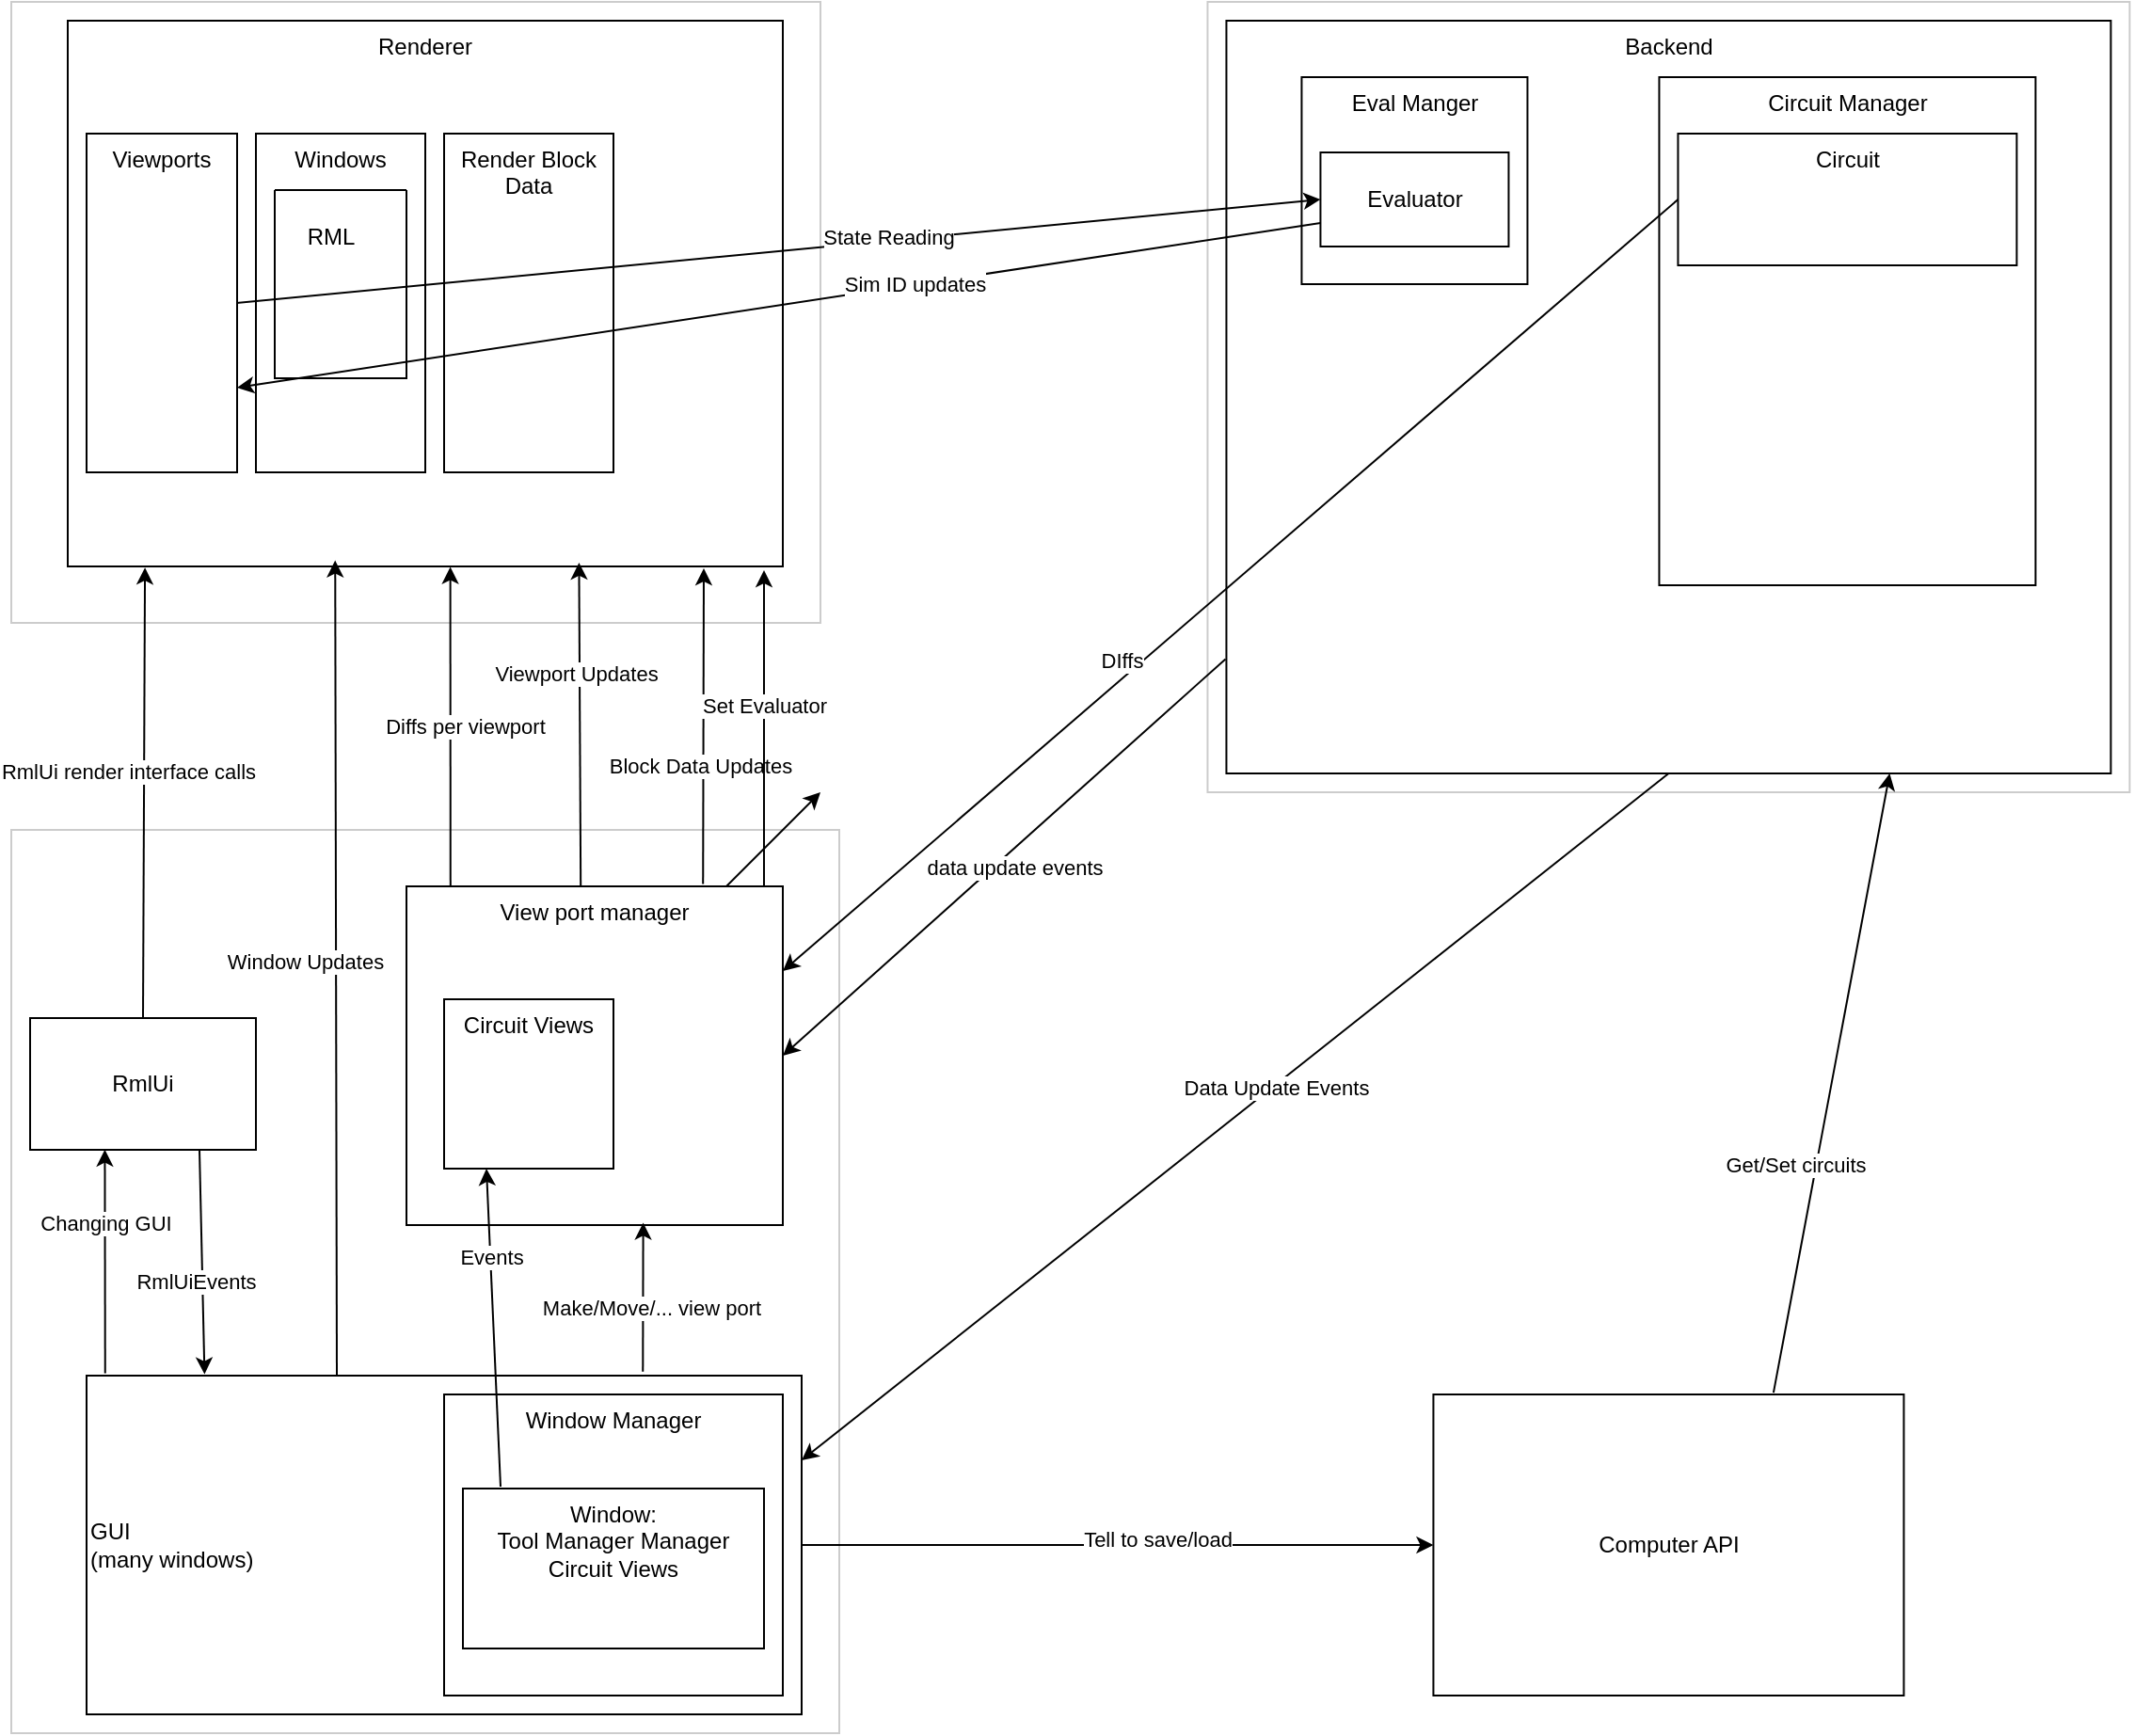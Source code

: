 <mxfile version="28.1.2">
  <diagram name="Page-1" id="WqacrtyBPlfVPJ_BdrDR">
    <mxGraphModel dx="2910" dy="880" grid="1" gridSize="10" guides="1" tooltips="1" connect="1" arrows="0" fold="1" page="1" pageScale="1" pageWidth="1500" pageHeight="1500" math="0" shadow="0">
      <root>
        <mxCell id="0" />
        <mxCell id="1" parent="0" />
        <mxCell id="llyWvoNu_8Dh6wkzg0EB-23" value="" style="whiteSpace=wrap;html=1;fillColor=light-dark(#FFFFFF,#00A9FF);rounded=0;glass=0;opacity=20;" parent="1" vertex="1">
          <mxGeometry x="645.72" y="10" width="490" height="420" as="geometry" />
        </mxCell>
        <mxCell id="llyWvoNu_8Dh6wkzg0EB-21" value="" style="whiteSpace=wrap;html=1;fillColor=light-dark(#FFFFFF,#FF0000);rounded=0;glass=0;opacity=20;" parent="1" vertex="1">
          <mxGeometry x="10" y="10" width="430" height="330" as="geometry" />
        </mxCell>
        <mxCell id="llyWvoNu_8Dh6wkzg0EB-22" value="" style="whiteSpace=wrap;html=1;fillColor=light-dark(#FFFFFF,#06FF01);rounded=0;glass=0;opacity=20;" parent="1" vertex="1">
          <mxGeometry x="10" y="450" width="440" height="480" as="geometry" />
        </mxCell>
        <mxCell id="pPd9gvbIHy4Iwn_Xjr7f-2" value="Backend" style="whiteSpace=wrap;html=1;align=center;verticalAlign=top;fillColor=none;" parent="1" vertex="1">
          <mxGeometry x="655.72" y="20" width="470" height="400" as="geometry" />
        </mxCell>
        <mxCell id="pPd9gvbIHy4Iwn_Xjr7f-3" value="GUI&lt;br&gt;(many windows)" style="whiteSpace=wrap;html=1;strokeColor=default;fillColor=none;align=left;" parent="1" vertex="1">
          <mxGeometry x="50" y="740" width="380" height="180" as="geometry" />
        </mxCell>
        <mxCell id="pPd9gvbIHy4Iwn_Xjr7f-4" value="Computer API" style="whiteSpace=wrap;html=1;strokeColor=default;fillColor=none;" parent="1" vertex="1">
          <mxGeometry x="765.72" y="750" width="250" height="160" as="geometry" />
        </mxCell>
        <mxCell id="pPd9gvbIHy4Iwn_Xjr7f-5" value="" style="endArrow=classic;html=1;rounded=0;exitX=1;exitY=0.5;exitDx=0;exitDy=0;" parent="1" source="pPd9gvbIHy4Iwn_Xjr7f-3" target="pPd9gvbIHy4Iwn_Xjr7f-4" edge="1">
          <mxGeometry width="50" height="50" relative="1" as="geometry">
            <mxPoint x="530" y="450" as="sourcePoint" />
            <mxPoint x="580" y="400" as="targetPoint" />
          </mxGeometry>
        </mxCell>
        <mxCell id="pPd9gvbIHy4Iwn_Xjr7f-6" value="Tell to save/load" style="edgeLabel;html=1;align=center;verticalAlign=middle;resizable=0;points=[];" parent="pPd9gvbIHy4Iwn_Xjr7f-5" vertex="1" connectable="0">
          <mxGeometry x="0.122" y="3" relative="1" as="geometry">
            <mxPoint as="offset" />
          </mxGeometry>
        </mxCell>
        <mxCell id="pPd9gvbIHy4Iwn_Xjr7f-7" value="" style="endArrow=classic;html=1;rounded=0;exitX=0.778;exitY=-0.012;exitDx=0;exitDy=0;exitPerimeter=0;entryX=0.629;entryY=0.993;entryDx=0;entryDy=0;entryPerimeter=0;" parent="1" source="pPd9gvbIHy4Iwn_Xjr7f-3" target="pPd9gvbIHy4Iwn_Xjr7f-8" edge="1">
          <mxGeometry width="50" height="50" relative="1" as="geometry">
            <mxPoint x="520" y="630" as="sourcePoint" />
            <mxPoint x="346" y="660" as="targetPoint" />
          </mxGeometry>
        </mxCell>
        <mxCell id="pPd9gvbIHy4Iwn_Xjr7f-18" value="Make/Move/... view port" style="edgeLabel;html=1;align=center;verticalAlign=middle;resizable=0;points=[];" parent="pPd9gvbIHy4Iwn_Xjr7f-7" vertex="1" connectable="0">
          <mxGeometry x="-0.269" y="2" relative="1" as="geometry">
            <mxPoint x="6" y="-5" as="offset" />
          </mxGeometry>
        </mxCell>
        <mxCell id="pPd9gvbIHy4Iwn_Xjr7f-8" value="View port manager" style="whiteSpace=wrap;html=1;verticalAlign=top;fillColor=none;" parent="1" vertex="1">
          <mxGeometry x="220" y="480" width="200" height="180" as="geometry" />
        </mxCell>
        <mxCell id="pPd9gvbIHy4Iwn_Xjr7f-9" value="" style="endArrow=classic;html=1;rounded=0;entryX=0.331;entryY=0.998;entryDx=0;entryDy=0;exitX=0.026;exitY=-0.007;exitDx=0;exitDy=0;exitPerimeter=0;entryPerimeter=0;" parent="1" source="pPd9gvbIHy4Iwn_Xjr7f-3" target="pPd9gvbIHy4Iwn_Xjr7f-10" edge="1">
          <mxGeometry width="50" height="50" relative="1" as="geometry">
            <mxPoint x="160" y="860" as="sourcePoint" />
            <mxPoint x="110" y="720" as="targetPoint" />
          </mxGeometry>
        </mxCell>
        <mxCell id="pPd9gvbIHy4Iwn_Xjr7f-17" value="Changing GUI" style="edgeLabel;html=1;align=center;verticalAlign=middle;resizable=0;points=[];" parent="pPd9gvbIHy4Iwn_Xjr7f-9" vertex="1" connectable="0">
          <mxGeometry x="0.319" relative="1" as="geometry">
            <mxPoint y="-1" as="offset" />
          </mxGeometry>
        </mxCell>
        <mxCell id="pPd9gvbIHy4Iwn_Xjr7f-10" value="RmlUi" style="whiteSpace=wrap;html=1;fillColor=none;" parent="1" vertex="1">
          <mxGeometry x="20" y="550" width="120" height="70" as="geometry" />
        </mxCell>
        <mxCell id="pPd9gvbIHy4Iwn_Xjr7f-12" value="" style="endArrow=classic;html=1;rounded=0;exitX=0.5;exitY=0;exitDx=0;exitDy=0;entryX=0.108;entryY=1.002;entryDx=0;entryDy=0;entryPerimeter=0;" parent="1" source="pPd9gvbIHy4Iwn_Xjr7f-10" target="pPd9gvbIHy4Iwn_Xjr7f-1" edge="1">
          <mxGeometry width="50" height="50" relative="1" as="geometry">
            <mxPoint x="530" y="450" as="sourcePoint" />
            <mxPoint x="140" y="180" as="targetPoint" />
          </mxGeometry>
        </mxCell>
        <mxCell id="pPd9gvbIHy4Iwn_Xjr7f-20" value="RmlUi render interface calls" style="edgeLabel;html=1;align=center;verticalAlign=middle;resizable=0;points=[];" parent="pPd9gvbIHy4Iwn_Xjr7f-12" vertex="1" connectable="0">
          <mxGeometry x="0.304" y="1" relative="1" as="geometry">
            <mxPoint x="-8" y="25" as="offset" />
          </mxGeometry>
        </mxCell>
        <mxCell id="pPd9gvbIHy4Iwn_Xjr7f-13" value="" style="endArrow=classic;html=1;rounded=0;exitX=0.75;exitY=1;exitDx=0;exitDy=0;entryX=0.165;entryY=-0.004;entryDx=0;entryDy=0;entryPerimeter=0;" parent="1" source="pPd9gvbIHy4Iwn_Xjr7f-10" target="pPd9gvbIHy4Iwn_Xjr7f-3" edge="1">
          <mxGeometry width="50" height="50" relative="1" as="geometry">
            <mxPoint x="520" y="630" as="sourcePoint" />
            <mxPoint x="570" y="580" as="targetPoint" />
          </mxGeometry>
        </mxCell>
        <mxCell id="pPd9gvbIHy4Iwn_Xjr7f-16" value="RmlUiEvents" style="edgeLabel;html=1;align=center;verticalAlign=middle;resizable=0;points=[];" parent="pPd9gvbIHy4Iwn_Xjr7f-13" vertex="1" connectable="0">
          <mxGeometry x="-0.015" y="-4" relative="1" as="geometry">
            <mxPoint y="11" as="offset" />
          </mxGeometry>
        </mxCell>
        <mxCell id="pPd9gvbIHy4Iwn_Xjr7f-14" value="" style="endArrow=classic;html=1;rounded=0;exitX=0.5;exitY=1;exitDx=0;exitDy=0;entryX=1;entryY=0.25;entryDx=0;entryDy=0;" parent="1" source="pPd9gvbIHy4Iwn_Xjr7f-2" target="pPd9gvbIHy4Iwn_Xjr7f-3" edge="1">
          <mxGeometry width="50" height="50" relative="1" as="geometry">
            <mxPoint x="530" y="450" as="sourcePoint" />
            <mxPoint x="580" y="400" as="targetPoint" />
          </mxGeometry>
        </mxCell>
        <mxCell id="pPd9gvbIHy4Iwn_Xjr7f-15" value="Data Update Events" style="edgeLabel;html=1;align=center;verticalAlign=middle;resizable=0;points=[];" parent="pPd9gvbIHy4Iwn_Xjr7f-14" vertex="1" connectable="0">
          <mxGeometry x="-0.088" y="2" relative="1" as="geometry">
            <mxPoint y="-1" as="offset" />
          </mxGeometry>
        </mxCell>
        <mxCell id="pPd9gvbIHy4Iwn_Xjr7f-19" value="Diffs per viewport" style="endArrow=classic;html=1;rounded=0;exitX=0.117;exitY=0;exitDx=0;exitDy=0;entryX=0.535;entryY=1.001;entryDx=0;entryDy=0;entryPerimeter=0;exitPerimeter=0;" parent="1" source="pPd9gvbIHy4Iwn_Xjr7f-8" target="pPd9gvbIHy4Iwn_Xjr7f-1" edge="1">
          <mxGeometry x="-0.0" y="-8" width="50" height="50" relative="1" as="geometry">
            <mxPoint x="530" y="450" as="sourcePoint" />
            <mxPoint x="325" y="310" as="targetPoint" />
            <mxPoint as="offset" />
          </mxGeometry>
        </mxCell>
        <mxCell id="pPd9gvbIHy4Iwn_Xjr7f-21" value="" style="endArrow=classic;html=1;rounded=0;exitX=0.35;exitY=0.002;exitDx=0;exitDy=0;exitPerimeter=0;entryX=0.374;entryY=0.989;entryDx=0;entryDy=0;entryPerimeter=0;" parent="1" source="pPd9gvbIHy4Iwn_Xjr7f-3" target="pPd9gvbIHy4Iwn_Xjr7f-1" edge="1">
          <mxGeometry width="50" height="50" relative="1" as="geometry">
            <mxPoint x="530" y="450" as="sourcePoint" />
            <mxPoint x="250" y="540" as="targetPoint" />
          </mxGeometry>
        </mxCell>
        <mxCell id="pPd9gvbIHy4Iwn_Xjr7f-22" value="Window Updates" style="edgeLabel;html=1;align=center;verticalAlign=middle;resizable=0;points=[];" parent="pPd9gvbIHy4Iwn_Xjr7f-21" vertex="1" connectable="0">
          <mxGeometry x="0.154" y="-4" relative="1" as="geometry">
            <mxPoint x="-21" y="29" as="offset" />
          </mxGeometry>
        </mxCell>
        <mxCell id="pPd9gvbIHy4Iwn_Xjr7f-30" value="" style="endArrow=classic;html=1;rounded=0;entryX=1;entryY=0.5;entryDx=0;entryDy=0;exitX=-0.001;exitY=0.848;exitDx=0;exitDy=0;exitPerimeter=0;" parent="1" source="pPd9gvbIHy4Iwn_Xjr7f-2" target="pPd9gvbIHy4Iwn_Xjr7f-8" edge="1">
          <mxGeometry width="50" height="50" relative="1" as="geometry">
            <mxPoint x="530" y="450" as="sourcePoint" />
            <mxPoint x="580" y="400" as="targetPoint" />
          </mxGeometry>
        </mxCell>
        <mxCell id="pPd9gvbIHy4Iwn_Xjr7f-31" value="data update events" style="edgeLabel;html=1;align=center;verticalAlign=middle;resizable=0;points=[];" parent="pPd9gvbIHy4Iwn_Xjr7f-30" vertex="1" connectable="0">
          <mxGeometry x="-0.068" y="1" relative="1" as="geometry">
            <mxPoint x="-4" y="12" as="offset" />
          </mxGeometry>
        </mxCell>
        <mxCell id="pPd9gvbIHy4Iwn_Xjr7f-32" value="" style="endArrow=classic;html=1;rounded=0;exitX=0.723;exitY=-0.006;exitDx=0;exitDy=0;exitPerimeter=0;entryX=0.75;entryY=1;entryDx=0;entryDy=0;" parent="1" source="pPd9gvbIHy4Iwn_Xjr7f-4" target="pPd9gvbIHy4Iwn_Xjr7f-2" edge="1">
          <mxGeometry width="50" height="50" relative="1" as="geometry">
            <mxPoint x="395.72" y="450" as="sourcePoint" />
            <mxPoint x="445.72" y="400" as="targetPoint" />
          </mxGeometry>
        </mxCell>
        <mxCell id="pPd9gvbIHy4Iwn_Xjr7f-33" value="Get/Set circuits" style="edgeLabel;html=1;align=center;verticalAlign=middle;resizable=0;points=[];" parent="pPd9gvbIHy4Iwn_Xjr7f-32" vertex="1" connectable="0">
          <mxGeometry x="-0.588" y="1" relative="1" as="geometry">
            <mxPoint y="-53" as="offset" />
          </mxGeometry>
        </mxCell>
        <mxCell id="pPd9gvbIHy4Iwn_Xjr7f-40" value="Eval Manger" style="rounded=0;whiteSpace=wrap;html=1;verticalAlign=top;fillColor=none;" parent="1" vertex="1">
          <mxGeometry x="695.72" y="50" width="120" height="110" as="geometry" />
        </mxCell>
        <mxCell id="pPd9gvbIHy4Iwn_Xjr7f-41" value="Circuit Manager" style="rounded=0;whiteSpace=wrap;html=1;verticalAlign=top;fillColor=none;" parent="1" vertex="1">
          <mxGeometry x="885.72" y="50" width="200" height="270" as="geometry" />
        </mxCell>
        <mxCell id="pPd9gvbIHy4Iwn_Xjr7f-43" value="Evaluator" style="rounded=0;whiteSpace=wrap;html=1;fillColor=none;" parent="1" vertex="1">
          <mxGeometry x="705.72" y="90" width="100" height="50" as="geometry" />
        </mxCell>
        <mxCell id="pPd9gvbIHy4Iwn_Xjr7f-37" value="" style="endArrow=classic;html=1;rounded=0;entryX=0;entryY=0.5;entryDx=0;entryDy=0;exitX=1;exitY=0.5;exitDx=0;exitDy=0;" parent="1" source="llyWvoNu_8Dh6wkzg0EB-2" target="pPd9gvbIHy4Iwn_Xjr7f-43" edge="1">
          <mxGeometry width="50" height="50" relative="1" as="geometry">
            <mxPoint x="390" y="175" as="sourcePoint" />
            <mxPoint x="540" y="130" as="targetPoint" />
          </mxGeometry>
        </mxCell>
        <mxCell id="YoDH1TLwI9aK5Psa9DOQ-3" value="State Reading" style="edgeLabel;html=1;align=center;verticalAlign=middle;resizable=0;points=[];" vertex="1" connectable="0" parent="pPd9gvbIHy4Iwn_Xjr7f-37">
          <mxGeometry x="0.203" y="2" relative="1" as="geometry">
            <mxPoint as="offset" />
          </mxGeometry>
        </mxCell>
        <mxCell id="pPd9gvbIHy4Iwn_Xjr7f-45" value="Window Manager" style="rounded=0;whiteSpace=wrap;html=1;fillColor=none;verticalAlign=top;" parent="1" vertex="1">
          <mxGeometry x="240" y="750" width="180" height="160" as="geometry" />
        </mxCell>
        <mxCell id="pPd9gvbIHy4Iwn_Xjr7f-46" value="Window:&lt;div&gt;Tool Manager&amp;nbsp;&lt;span style=&quot;background-color: transparent; color: light-dark(rgb(0, 0, 0), rgb(255, 255, 255));&quot;&gt;Manager&lt;/span&gt;&lt;/div&gt;&lt;div&gt;&lt;span style=&quot;background-color: transparent; color: light-dark(rgb(0, 0, 0), rgb(255, 255, 255));&quot;&gt;Circuit Views&lt;/span&gt;&lt;/div&gt;" style="rounded=0;whiteSpace=wrap;html=1;fillColor=none;verticalAlign=top;" parent="1" vertex="1">
          <mxGeometry x="250" y="800" width="160" height="85" as="geometry" />
        </mxCell>
        <mxCell id="pPd9gvbIHy4Iwn_Xjr7f-47" value="Circuit" style="rounded=0;whiteSpace=wrap;html=1;verticalAlign=top;fillColor=none;" parent="1" vertex="1">
          <mxGeometry x="895.72" y="80" width="180" height="70" as="geometry" />
        </mxCell>
        <mxCell id="pPd9gvbIHy4Iwn_Xjr7f-48" value="" style="endArrow=classic;html=1;rounded=0;exitX=0;exitY=0.5;exitDx=0;exitDy=0;entryX=1;entryY=0.25;entryDx=0;entryDy=0;" parent="1" source="pPd9gvbIHy4Iwn_Xjr7f-47" target="pPd9gvbIHy4Iwn_Xjr7f-8" edge="1">
          <mxGeometry width="50" height="50" relative="1" as="geometry">
            <mxPoint x="540" y="440" as="sourcePoint" />
            <mxPoint x="590" y="390" as="targetPoint" />
          </mxGeometry>
        </mxCell>
        <mxCell id="pPd9gvbIHy4Iwn_Xjr7f-49" value="DIffs" style="edgeLabel;html=1;align=center;verticalAlign=middle;resizable=0;points=[];" parent="pPd9gvbIHy4Iwn_Xjr7f-48" vertex="1" connectable="0">
          <mxGeometry x="0.146" y="-3" relative="1" as="geometry">
            <mxPoint x="-21" y="12" as="offset" />
          </mxGeometry>
        </mxCell>
        <mxCell id="pPd9gvbIHy4Iwn_Xjr7f-1" value="Renderer" style="whiteSpace=wrap;html=1;strokeColor=default;fillColor=none;verticalAlign=top;" parent="1" vertex="1">
          <mxGeometry x="40" y="20" width="380" height="290" as="geometry" />
        </mxCell>
        <mxCell id="llyWvoNu_8Dh6wkzg0EB-2" value="Viewports" style="whiteSpace=wrap;html=1;strokeColor=default;fillColor=none;verticalAlign=top;" parent="1" vertex="1">
          <mxGeometry x="50" y="80" width="80" height="180" as="geometry" />
        </mxCell>
        <mxCell id="llyWvoNu_8Dh6wkzg0EB-4" value="Windows" style="whiteSpace=wrap;html=1;strokeColor=default;fillColor=none;verticalAlign=top;" parent="1" vertex="1">
          <mxGeometry x="140" y="80" width="90" height="180" as="geometry" />
        </mxCell>
        <mxCell id="llyWvoNu_8Dh6wkzg0EB-5" value="Render Block Data" style="whiteSpace=wrap;html=1;strokeColor=default;fillColor=none;verticalAlign=top;" parent="1" vertex="1">
          <mxGeometry x="240" y="80" width="90" height="180" as="geometry" />
        </mxCell>
        <mxCell id="llyWvoNu_8Dh6wkzg0EB-7" value="" style="endArrow=classic;html=1;rounded=0;exitX=0.463;exitY=0.002;exitDx=0;exitDy=0;exitPerimeter=0;entryX=0.715;entryY=0.993;entryDx=0;entryDy=0;entryPerimeter=0;" parent="1" source="pPd9gvbIHy4Iwn_Xjr7f-8" target="pPd9gvbIHy4Iwn_Xjr7f-1" edge="1">
          <mxGeometry width="50" height="50" relative="1" as="geometry">
            <mxPoint x="540" y="310" as="sourcePoint" />
            <mxPoint x="590" y="260" as="targetPoint" />
          </mxGeometry>
        </mxCell>
        <mxCell id="llyWvoNu_8Dh6wkzg0EB-8" value="Viewport Updates" style="edgeLabel;html=1;align=center;verticalAlign=middle;resizable=0;points=[];" parent="llyWvoNu_8Dh6wkzg0EB-7" vertex="1" connectable="0">
          <mxGeometry x="0.324" y="2" relative="1" as="geometry">
            <mxPoint as="offset" />
          </mxGeometry>
        </mxCell>
        <mxCell id="llyWvoNu_8Dh6wkzg0EB-9" value="" style="endArrow=classic;html=1;rounded=0;exitX=0.788;exitY=-0.007;exitDx=0;exitDy=0;exitPerimeter=0;" parent="1" source="pPd9gvbIHy4Iwn_Xjr7f-8" edge="1">
          <mxGeometry width="50" height="50" relative="1" as="geometry">
            <mxPoint x="391" y="582" as="sourcePoint" />
            <mxPoint x="378" y="311" as="targetPoint" />
          </mxGeometry>
        </mxCell>
        <mxCell id="llyWvoNu_8Dh6wkzg0EB-10" value="Block Data Updates" style="edgeLabel;html=1;align=center;verticalAlign=middle;resizable=0;points=[];" parent="llyWvoNu_8Dh6wkzg0EB-9" vertex="1" connectable="0">
          <mxGeometry x="0.324" y="2" relative="1" as="geometry">
            <mxPoint y="48" as="offset" />
          </mxGeometry>
        </mxCell>
        <mxCell id="llyWvoNu_8Dh6wkzg0EB-11" value="Circuit Views" style="whiteSpace=wrap;html=1;strokeColor=default;fillColor=none;verticalAlign=top;" parent="1" vertex="1">
          <mxGeometry x="240" y="540" width="90" height="90" as="geometry" />
        </mxCell>
        <mxCell id="llyWvoNu_8Dh6wkzg0EB-12" value="" style="endArrow=classic;html=1;rounded=0;entryX=0.25;entryY=1;entryDx=0;entryDy=0;" parent="1" target="llyWvoNu_8Dh6wkzg0EB-11" edge="1">
          <mxGeometry width="50" height="50" relative="1" as="geometry">
            <mxPoint x="270" y="799" as="sourcePoint" />
            <mxPoint x="550" y="620" as="targetPoint" />
          </mxGeometry>
        </mxCell>
        <mxCell id="llyWvoNu_8Dh6wkzg0EB-13" value="Events" style="edgeLabel;html=1;align=center;verticalAlign=middle;resizable=0;points=[];" parent="llyWvoNu_8Dh6wkzg0EB-12" vertex="1" connectable="0">
          <mxGeometry x="0.445" relative="1" as="geometry">
            <mxPoint as="offset" />
          </mxGeometry>
        </mxCell>
        <mxCell id="llyWvoNu_8Dh6wkzg0EB-15" value="" style="swimlane;startSize=0;" parent="1" vertex="1">
          <mxGeometry x="150" y="110" width="70" height="100" as="geometry">
            <mxRectangle x="150" y="110" width="50" height="40" as="alternateBounds" />
          </mxGeometry>
        </mxCell>
        <mxCell id="llyWvoNu_8Dh6wkzg0EB-17" value="RML" style="text;html=1;align=center;verticalAlign=middle;whiteSpace=wrap;rounded=0;" parent="1" vertex="1">
          <mxGeometry x="150" y="120" width="60" height="30" as="geometry" />
        </mxCell>
        <mxCell id="llyWvoNu_8Dh6wkzg0EB-18" value="" style="endArrow=classic;html=1;rounded=0;exitX=0.95;exitY=-0.003;exitDx=0;exitDy=0;exitPerimeter=0;" parent="1" source="pPd9gvbIHy4Iwn_Xjr7f-8" edge="1">
          <mxGeometry width="50" height="50" relative="1" as="geometry">
            <mxPoint x="410" y="470" as="sourcePoint" />
            <mxPoint x="410" y="312" as="targetPoint" />
          </mxGeometry>
        </mxCell>
        <mxCell id="llyWvoNu_8Dh6wkzg0EB-19" value="Set Evaluator" style="edgeLabel;html=1;align=center;verticalAlign=middle;resizable=0;points=[];" parent="llyWvoNu_8Dh6wkzg0EB-18" vertex="1" connectable="0">
          <mxGeometry x="0.324" y="2" relative="1" as="geometry">
            <mxPoint x="2" y="15" as="offset" />
          </mxGeometry>
        </mxCell>
        <mxCell id="YoDH1TLwI9aK5Psa9DOQ-1" value="" style="endArrow=classic;html=1;rounded=0;" edge="1" parent="1">
          <mxGeometry width="50" height="50" relative="1" as="geometry">
            <mxPoint x="390" y="480" as="sourcePoint" />
            <mxPoint x="440" y="430" as="targetPoint" />
          </mxGeometry>
        </mxCell>
        <mxCell id="YoDH1TLwI9aK5Psa9DOQ-5" value="" style="endArrow=classic;html=1;rounded=0;entryX=1;entryY=0.75;entryDx=0;entryDy=0;exitX=0;exitY=0.75;exitDx=0;exitDy=0;" edge="1" parent="1" source="pPd9gvbIHy4Iwn_Xjr7f-43" target="llyWvoNu_8Dh6wkzg0EB-2">
          <mxGeometry width="50" height="50" relative="1" as="geometry">
            <mxPoint x="570" y="175" as="sourcePoint" />
            <mxPoint x="1146" y="120" as="targetPoint" />
          </mxGeometry>
        </mxCell>
        <mxCell id="YoDH1TLwI9aK5Psa9DOQ-6" value="Sim ID updates" style="edgeLabel;html=1;align=center;verticalAlign=middle;resizable=0;points=[];" vertex="1" connectable="0" parent="YoDH1TLwI9aK5Psa9DOQ-5">
          <mxGeometry x="0.203" y="2" relative="1" as="geometry">
            <mxPoint x="130" y="-22" as="offset" />
          </mxGeometry>
        </mxCell>
      </root>
    </mxGraphModel>
  </diagram>
</mxfile>
